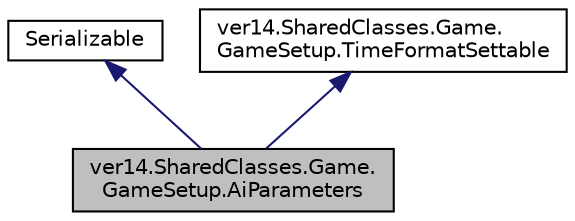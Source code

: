 digraph "ver14.SharedClasses.Game.GameSetup.AiParameters"
{
 // LATEX_PDF_SIZE
  edge [fontname="Helvetica",fontsize="10",labelfontname="Helvetica",labelfontsize="10"];
  node [fontname="Helvetica",fontsize="10",shape=record];
  Node1 [label="ver14.SharedClasses.Game.\lGameSetup.AiParameters",height=0.2,width=0.4,color="black", fillcolor="grey75", style="filled", fontcolor="black",tooltip=" "];
  Node2 -> Node1 [dir="back",color="midnightblue",fontsize="10",style="solid"];
  Node2 [label="Serializable",height=0.2,width=0.4,color="black", fillcolor="white", style="filled",tooltip=" "];
  Node3 -> Node1 [dir="back",color="midnightblue",fontsize="10",style="solid"];
  Node3 [label="ver14.SharedClasses.Game.\lGameSetup.TimeFormatSettable",height=0.2,width=0.4,color="black", fillcolor="white", style="filled",URL="$interfacever14_1_1_shared_classes_1_1_game_1_1_game_setup_1_1_time_format_settable.html",tooltip=" "];
}
